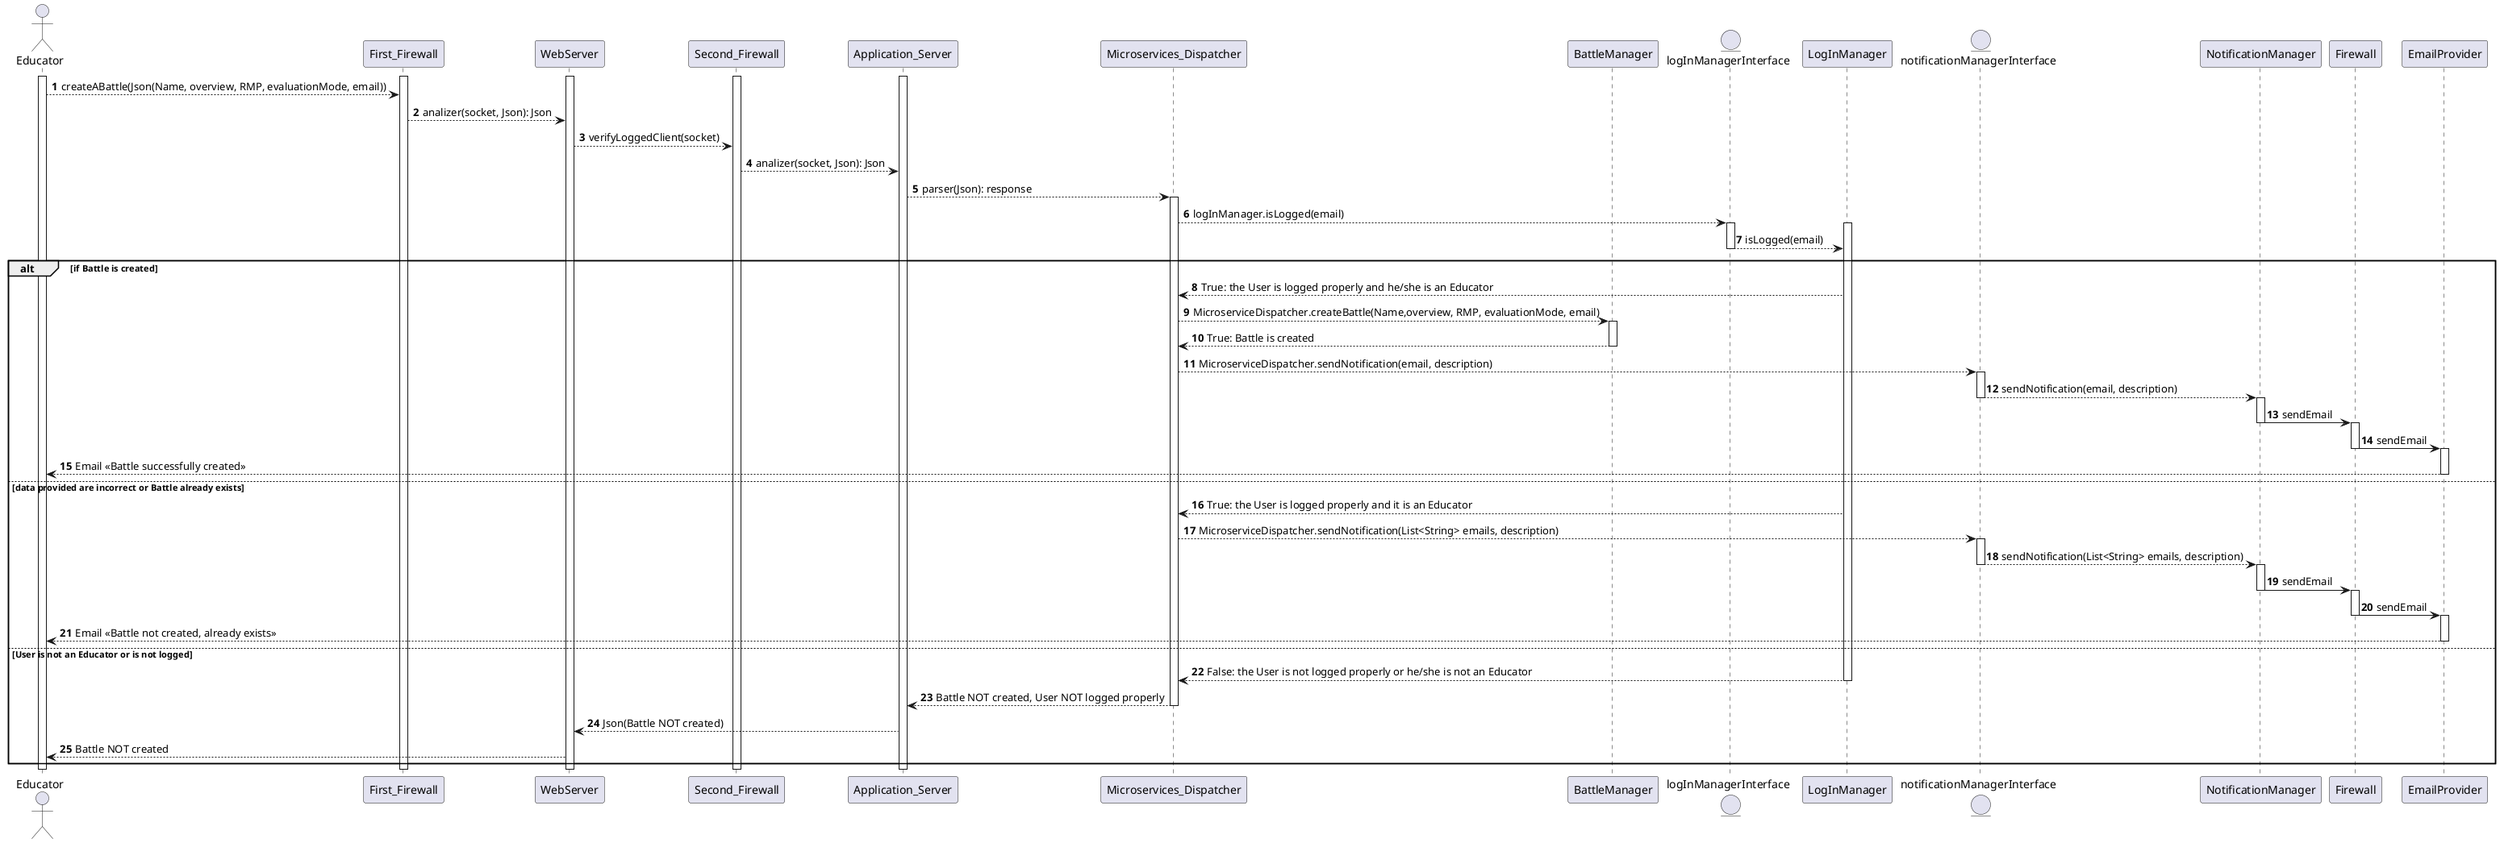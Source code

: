 @startuml

autonumber
actor Educator as U
participant First_Firewall as FF
participant WebServer as WS
participant Second_Firewall as SF
participant Application_Server as AS
participant Microservices_Dispatcher as MD
participant BattleManager as BM
entity logInManagerInterface as LMI
participant LogInManager as LM
entity notificationManagerInterface as NMI
participant NotificationManager as NM
participant Firewall as F
participant EmailProvider as EP

activate U
activate FF
activate WS
activate SF
activate AS
U-->FF: createABattle(Json(Name, overview, RMP, evaluationMode, email))
FF-->WS: analizer(socket, Json): Json
WS-->SF: verifyLoggedClient(socket)
SF-->AS: analizer(socket, Json): Json
AS-->MD: parser(Json): response
activate MD
MD-->LMI: logInManager.isLogged(email)
activate LMI
activate LM
LMI-->LM: isLogged(email)
deactivate LMI
alt if Battle is created
    LM-->MD: True: the User is logged properly and he/she is an Educator
    MD-->BM: MicroserviceDispatcher.createBattle(Name,overview, RMP, evaluationMode, email)
    activate BM
    BM-->MD: True: Battle is created
    deactivate BM
    MD-->NMI: MicroserviceDispatcher.sendNotification(email, description)
    activate NMI
    NMI-->NM: sendNotification(email, description)
    deactivate NMI
    activate NM
    NM->F: sendEmail
    deactivate NM
    activate F
    F->EP: sendEmail
    deactivate F
    activate EP
    EP-->U: Email <<Battle successfully created>>
    deactivate EP
else  data provided are incorrect or Battle already exists
    LM-->MD: True: the User is logged properly and it is an Educator
    MD-->NMI: MicroserviceDispatcher.sendNotification(List<String> emails, description)
    activate NMI
    NMI-->NM: sendNotification(List<String> emails, description)
    deactivate NMI
    activate NM
    NM->F: sendEmail
    deactivate NM
    activate F
    F->EP: sendEmail
    deactivate F
    activate EP
    EP-->U: Email <<Battle not created, already exists>>
    deactivate EP
else User is not an Educator or is not logged
    LM-->MD: False: the User is not logged properly or he/she is not an Educator
    deactivate LM
    MD-->AS: Battle NOT created, User NOT logged properly 
    deactivate MD
    AS-->WS: Json(Battle NOT created)
    WS-->U: Battle NOT created
end
deactivate U
deactivate FF
deactivate WS
deactivate SF
deactivate AS
@enduml
